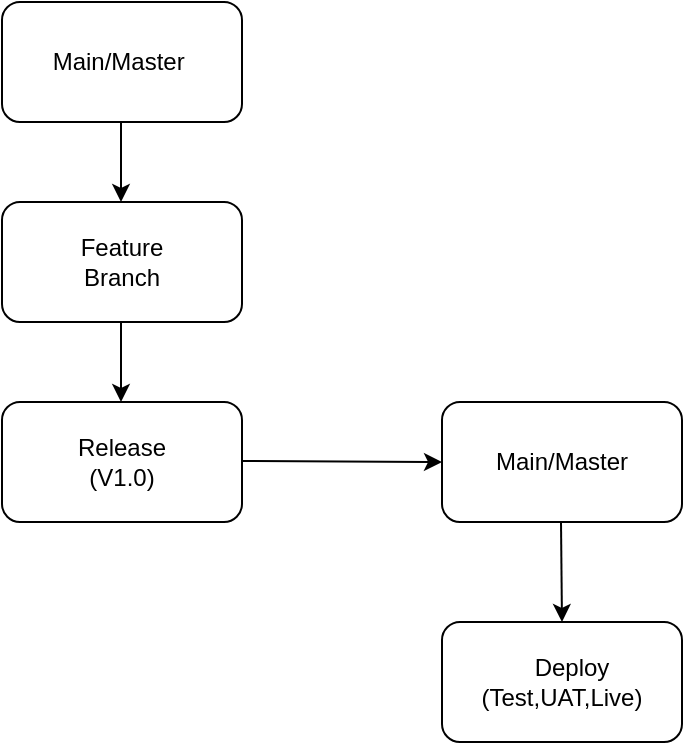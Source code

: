 <mxfile version="28.2.8">
  <diagram name="Page-1" id="zCUX6PE0uSvKzp9nbC4q">
    <mxGraphModel dx="1665" dy="790" grid="1" gridSize="10" guides="1" tooltips="1" connect="1" arrows="1" fold="1" page="1" pageScale="1" pageWidth="850" pageHeight="1100" math="0" shadow="0">
      <root>
        <mxCell id="0" />
        <mxCell id="1" parent="0" />
        <mxCell id="kRk0vT0_KTBYYw1rY49S-1" value="" style="rounded=1;whiteSpace=wrap;html=1;" vertex="1" parent="1">
          <mxGeometry x="170" y="120" width="120" height="60" as="geometry" />
        </mxCell>
        <mxCell id="kRk0vT0_KTBYYw1rY49S-4" value="" style="rounded=1;whiteSpace=wrap;html=1;" vertex="1" parent="1">
          <mxGeometry x="390" y="320" width="120" height="60" as="geometry" />
        </mxCell>
        <mxCell id="kRk0vT0_KTBYYw1rY49S-5" value="" style="rounded=1;whiteSpace=wrap;html=1;" vertex="1" parent="1">
          <mxGeometry x="170" y="320" width="120" height="60" as="geometry" />
        </mxCell>
        <mxCell id="kRk0vT0_KTBYYw1rY49S-6" value="" style="rounded=1;whiteSpace=wrap;html=1;" vertex="1" parent="1">
          <mxGeometry x="170" y="220" width="120" height="60" as="geometry" />
        </mxCell>
        <mxCell id="kRk0vT0_KTBYYw1rY49S-7" value="" style="rounded=1;whiteSpace=wrap;html=1;" vertex="1" parent="1">
          <mxGeometry x="390" y="430" width="120" height="60" as="geometry" />
        </mxCell>
        <mxCell id="kRk0vT0_KTBYYw1rY49S-11" value="Main/Master&amp;nbsp;" style="text;html=1;whiteSpace=wrap;strokeColor=none;fillColor=none;align=center;verticalAlign=middle;rounded=0;" vertex="1" parent="1">
          <mxGeometry x="195" y="135" width="70" height="30" as="geometry" />
        </mxCell>
        <mxCell id="kRk0vT0_KTBYYw1rY49S-12" value="Feature Branch" style="text;html=1;whiteSpace=wrap;strokeColor=none;fillColor=none;align=center;verticalAlign=middle;rounded=0;" vertex="1" parent="1">
          <mxGeometry x="200" y="235" width="60" height="30" as="geometry" />
        </mxCell>
        <mxCell id="kRk0vT0_KTBYYw1rY49S-13" value="Release&lt;br&gt;(V1.0)" style="text;html=1;whiteSpace=wrap;strokeColor=none;fillColor=none;align=center;verticalAlign=middle;rounded=0;" vertex="1" parent="1">
          <mxGeometry x="200" y="335" width="60" height="30" as="geometry" />
        </mxCell>
        <mxCell id="kRk0vT0_KTBYYw1rY49S-14" value="Main/Master" style="text;html=1;whiteSpace=wrap;strokeColor=none;fillColor=none;align=center;verticalAlign=middle;rounded=0;" vertex="1" parent="1">
          <mxGeometry x="420" y="335" width="60" height="30" as="geometry" />
        </mxCell>
        <mxCell id="kRk0vT0_KTBYYw1rY49S-15" value="&amp;nbsp; &amp;nbsp;Deploy&lt;br&gt;(Test,UAT,Live)" style="text;html=1;whiteSpace=wrap;strokeColor=none;fillColor=none;align=center;verticalAlign=middle;rounded=0;" vertex="1" parent="1">
          <mxGeometry x="420" y="445" width="60" height="30" as="geometry" />
        </mxCell>
        <mxCell id="kRk0vT0_KTBYYw1rY49S-16" value="" style="endArrow=classic;html=1;rounded=0;" edge="1" parent="1">
          <mxGeometry width="50" height="50" relative="1" as="geometry">
            <mxPoint x="229.5" y="180" as="sourcePoint" />
            <mxPoint x="229.5" y="220" as="targetPoint" />
          </mxGeometry>
        </mxCell>
        <mxCell id="kRk0vT0_KTBYYw1rY49S-17" value="" style="endArrow=classic;html=1;rounded=0;" edge="1" parent="1">
          <mxGeometry width="50" height="50" relative="1" as="geometry">
            <mxPoint x="229.5" y="280" as="sourcePoint" />
            <mxPoint x="229.5" y="320" as="targetPoint" />
          </mxGeometry>
        </mxCell>
        <mxCell id="kRk0vT0_KTBYYw1rY49S-18" value="" style="endArrow=classic;html=1;rounded=0;entryX=0.5;entryY=0;entryDx=0;entryDy=0;" edge="1" parent="1" target="kRk0vT0_KTBYYw1rY49S-7">
          <mxGeometry width="50" height="50" relative="1" as="geometry">
            <mxPoint x="449.5" y="380" as="sourcePoint" />
            <mxPoint x="449.5" y="420" as="targetPoint" />
          </mxGeometry>
        </mxCell>
        <mxCell id="kRk0vT0_KTBYYw1rY49S-19" value="" style="endArrow=classic;html=1;rounded=0;entryX=0;entryY=0.5;entryDx=0;entryDy=0;" edge="1" parent="1" target="kRk0vT0_KTBYYw1rY49S-4">
          <mxGeometry width="50" height="50" relative="1" as="geometry">
            <mxPoint x="290" y="349.5" as="sourcePoint" />
            <mxPoint x="360" y="349.5" as="targetPoint" />
          </mxGeometry>
        </mxCell>
      </root>
    </mxGraphModel>
  </diagram>
</mxfile>
